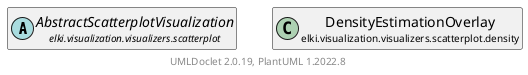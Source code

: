 @startuml
    remove .*\.(Instance|Par|Parameterizer|Factory)$
    set namespaceSeparator none
    hide empty fields
    hide empty methods

    class "<size:14>DensityEstimationOverlay.Instance\n<size:10>elki.visualization.visualizers.scatterplot.density" as elki.visualization.visualizers.scatterplot.density.DensityEstimationOverlay.Instance [[DensityEstimationOverlay.Instance.html]] {
        -resolution: int
        -img: BufferedImage
        +Instance(VisualizerContext, VisualizationTask, VisualizationPlot, double, double, Projection)
        +fullRedraw(): void
        -initializeBandwidth(double[]): double[]
        -renderImage(): void
        -unflip(int): int
    }

    abstract class "<size:14>AbstractScatterplotVisualization\n<size:10>elki.visualization.visualizers.scatterplot" as elki.visualization.visualizers.scatterplot.AbstractScatterplotVisualization [[../AbstractScatterplotVisualization.html]]
    class "<size:14>DensityEstimationOverlay\n<size:10>elki.visualization.visualizers.scatterplot.density" as elki.visualization.visualizers.scatterplot.density.DensityEstimationOverlay [[DensityEstimationOverlay.html]]

    elki.visualization.visualizers.scatterplot.AbstractScatterplotVisualization <|-- elki.visualization.visualizers.scatterplot.density.DensityEstimationOverlay.Instance
    elki.visualization.visualizers.scatterplot.density.DensityEstimationOverlay +-- elki.visualization.visualizers.scatterplot.density.DensityEstimationOverlay.Instance

    center footer UMLDoclet 2.0.19, PlantUML 1.2022.8
@enduml
